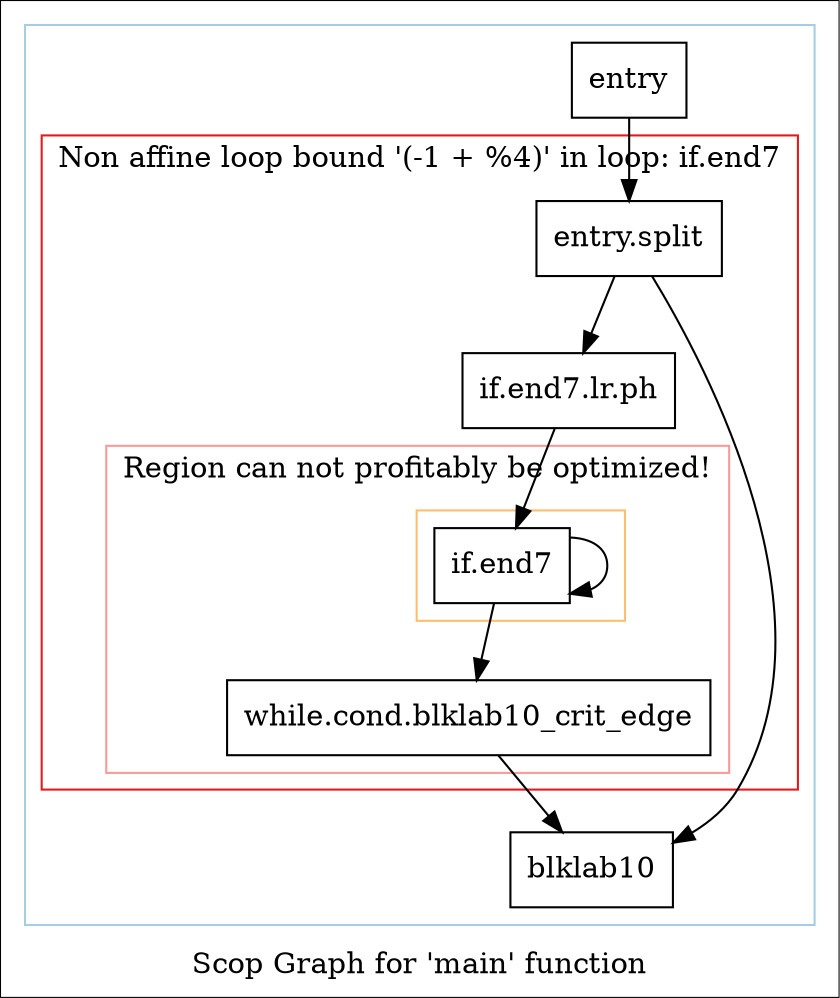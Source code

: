 digraph "Scop Graph for 'main' function" {
	label="Scop Graph for 'main' function";

	Node0xc219920 [shape=record,label="{entry}"];
	Node0xc219920 -> Node0xc1a40c0;
	Node0xc1a40c0 [shape=record,label="{entry.split}"];
	Node0xc1a40c0 -> Node0xc1bb900;
	Node0xc1a40c0 -> Node0xc1bb920;
	Node0xc1bb900 [shape=record,label="{if.end7.lr.ph}"];
	Node0xc1bb900 -> Node0xc1b6a60;
	Node0xc1b6a60 [shape=record,label="{if.end7}"];
	Node0xc1b6a60 -> Node0xc1b6a60[constraint=false];
	Node0xc1b6a60 -> Node0xc1b8a90;
	Node0xc1b8a90 [shape=record,label="{while.cond.blklab10_crit_edge}"];
	Node0xc1b8a90 -> Node0xc1bb920;
	Node0xc1bb920 [shape=record,label="{blklab10}"];
	colorscheme = "paired12"
        subgraph cluster_0xc1b9b00 {
          label = "";
          style = solid;
          color = 1
          subgraph cluster_0xc1b82b0 {
            label = "Non affine loop bound '(-1 + %4)' in loop: if.end7";
            style = solid;
            color = 6
            subgraph cluster_0xc1cee10 {
              label = "Region can not profitably be optimized!";
              style = solid;
              color = 5
              subgraph cluster_0xc1d5960 {
                label = "";
                style = solid;
                color = 7
                Node0xc1b6a60;
              }
              Node0xc1b8a90;
            }
            Node0xc1a40c0;
            Node0xc1bb900;
          }
          Node0xc219920;
          Node0xc1bb920;
        }
}
